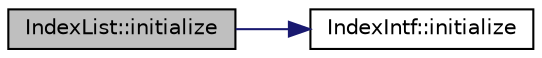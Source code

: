 digraph "IndexList::initialize"
{
 // LATEX_PDF_SIZE
  edge [fontname="Helvetica",fontsize="10",labelfontname="Helvetica",labelfontsize="10"];
  node [fontname="Helvetica",fontsize="10",shape=record];
  rankdir="LR";
  Node1 [label="IndexList::initialize",height=0.2,width=0.4,color="black", fillcolor="grey75", style="filled", fontcolor="black",tooltip=" "];
  Node1 -> Node2 [color="midnightblue",fontsize="10",style="solid"];
  Node2 [label="IndexIntf::initialize",height=0.2,width=0.4,color="black", fillcolor="white", style="filled",URL="$classIndexIntf.html#a0e46b4afa0ed269e2d089c8444590515",tooltip=" "];
}
